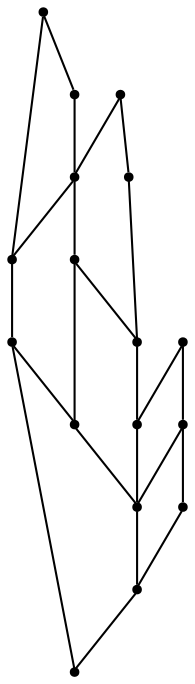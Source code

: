 graph {
  node [shape=point,comment="{\"directed\":false,\"doi\":\"10.1007/978-3-030-04414-5_35\",\"figure\":\"3 (1)\"}"]

  v0 [pos="1081.9744139446934,233.12278548220826"]
  v1 [pos="1033.9668118816364,233.1227854822082"]
  v2 [pos="1129.9821431845858,359.1415302750541"]
  v3 [pos="1177.9886960387507,359.1415302750541"]
  v4 [pos="1081.9744139446934,359.1415302750541"]
  v5 [pos="1129.9821431845858,401.14752418878254"]
  v6 [pos="1177.9886960387507,401.14752418878254"]
  v7 [pos="1081.9744139446934,401.14752418878254"]
  v8 [pos="1033.9668118816364,317.13528201077213"]
  v9 [pos="1129.9821431845858,317.13528201077213"]
  v10 [pos="1129.9821431845858,275.12903374649017"]
  v11 [pos="1177.9886960387507,275.12903374649017"]
  v12 [pos="1081.9744139446934,275.12903374649017"]
  v13 [pos="1033.9668118816367,275.12903374649017"]
  v14 [pos="985.9580970212699,275.12903374649017"]
  v15 [pos="1033.9668118816364,359.14153027505404"]
  v16 [pos="985.9580970212699,359.1415302750541"]

  v0 -- v1 [id="-1",pos="1081.9744139446934,233.12278548220826 1033.9668118816364,233.1227854822082 1033.9668118816364,233.1227854822082 1033.9668118816364,233.1227854822082"]
  v2 -- v3 [id="-2",pos="1129.9821431845858,359.1415302750541 1177.9886960387507,359.1415302750541 1177.9886960387507,359.1415302750541 1177.9886960387507,359.1415302750541"]
  v4 -- v2 [id="-3",pos="1081.9744139446934,359.1415302750541 1129.9821431845858,359.1415302750541 1129.9821431845858,359.1415302750541 1129.9821431845858,359.1415302750541"]
  v5 -- v6 [id="-4",pos="1129.9821431845858,401.14752418878254 1177.9886960387507,401.14752418878254 1177.9886960387507,401.14752418878254 1177.9886960387507,401.14752418878254"]
  v7 -- v5 [id="-5",pos="1081.9744139446934,401.14752418878254 1129.9821431845858,401.14752418878254 1129.9821431845858,401.14752418878254 1129.9821431845858,401.14752418878254"]
  v8 -- v9 [id="-6",pos="1033.9668118816364,317.13528201077213 1129.9821431845858,317.13528201077213 1129.9821431845858,317.13528201077213 1129.9821431845858,317.13528201077213"]
  v10 -- v11 [id="-7",pos="1129.9821431845858,275.12903374649017 1177.9886960387507,275.12903374649017 1177.9886960387507,275.12903374649017 1177.9886960387507,275.12903374649017"]
  v12 -- v10 [id="-8",pos="1081.9744139446934,275.12903374649017 1129.9821431845858,275.12903374649017 1129.9821431845858,275.12903374649017 1129.9821431845858,275.12903374649017"]
  v13 -- v12 [id="-9",pos="1033.9668118816367,275.12903374649017 1081.9744139446934,275.12903374649017 1081.9744139446934,275.12903374649017 1081.9744139446934,275.12903374649017"]
  v14 -- v13 [id="-10",pos="985.9580970212699,275.12903374649017 1033.9668118816367,275.12903374649017 1033.9668118816367,275.12903374649017 1033.9668118816367,275.12903374649017"]
  v15 -- v4 [id="-12",pos="1033.9668118816364,359.14153027505404 1081.9744139446934,359.1415302750541 1081.9744139446934,359.1415302750541 1081.9744139446934,359.1415302750541"]
  v16 -- v15 [id="-13",pos="985.9580970212699,359.1415302750541 1033.9668118816364,359.14153027505404 1033.9668118816364,359.14153027505404 1033.9668118816364,359.14153027505404"]
  v14 -- v16 [id="-11",pos="985.9580970212699,275.12903374649017 985.9580970212699,359.1415302750541 985.9580970212699,359.1415302750541 985.9580970212699,359.1415302750541"]
  v6 -- v3 [id="-24",pos="1177.9886960387507,401.14752418878254 1177.9886960387507,359.1415302750541 1177.9886960387507,359.1415302750541 1177.9886960387507,359.1415302750541"]
  v3 -- v11 [id="-25",pos="1177.9886960387507,359.1415302750541 1177.9886960387507,275.12903374649017 1177.9886960387507,275.12903374649017 1177.9886960387507,275.12903374649017"]
  v10 -- v9 [id="-35",pos="1129.9821431845858,275.12903374649017 1129.9821431845858,317.13528201077213 1129.9821431845858,317.13528201077213 1129.9821431845858,317.13528201077213"]
  v9 -- v2 [id="-37",pos="1129.9821431845858,317.13528201077213 1129.9821431845858,359.1415302750541 1129.9821431845858,359.1415302750541 1129.9821431845858,359.1415302750541"]
  v5 -- v2 [id="-40",pos="1129.9821431845858,401.14752418878254 1129.9821431845858,359.1415302750541 1129.9821431845858,359.1415302750541 1129.9821431845858,359.1415302750541"]
  v0 -- v12 [id="-46",pos="1081.9744139446934,233.12278548220826 1081.9744139446934,275.12903374649017 1081.9744139446934,275.12903374649017 1081.9744139446934,275.12903374649017"]
  v7 -- v4 [id="-52",pos="1081.9744139446934,401.14752418878254 1081.9744139446934,359.1415302750541 1081.9744139446934,359.1415302750541 1081.9744139446934,359.1415302750541"]
  v8 -- v15 [id="-68",pos="1033.9668118816364,317.13528201077213 1033.9668118816364,359.14153027505404 1033.9668118816364,359.14153027505404 1033.9668118816364,359.14153027505404"]
  v1 -- v13 [id="-70",pos="1033.9668118816364,233.1227854822082 1033.9668118816367,275.12903374649017 1033.9668118816367,275.12903374649017 1033.9668118816367,275.12903374649017"]
  v13 -- v8 [id="-71",pos="1033.9668118816367,275.12903374649017 1033.9668118816364,317.13528201077213 1033.9668118816364,317.13528201077213 1033.9668118816364,317.13528201077213"]
}